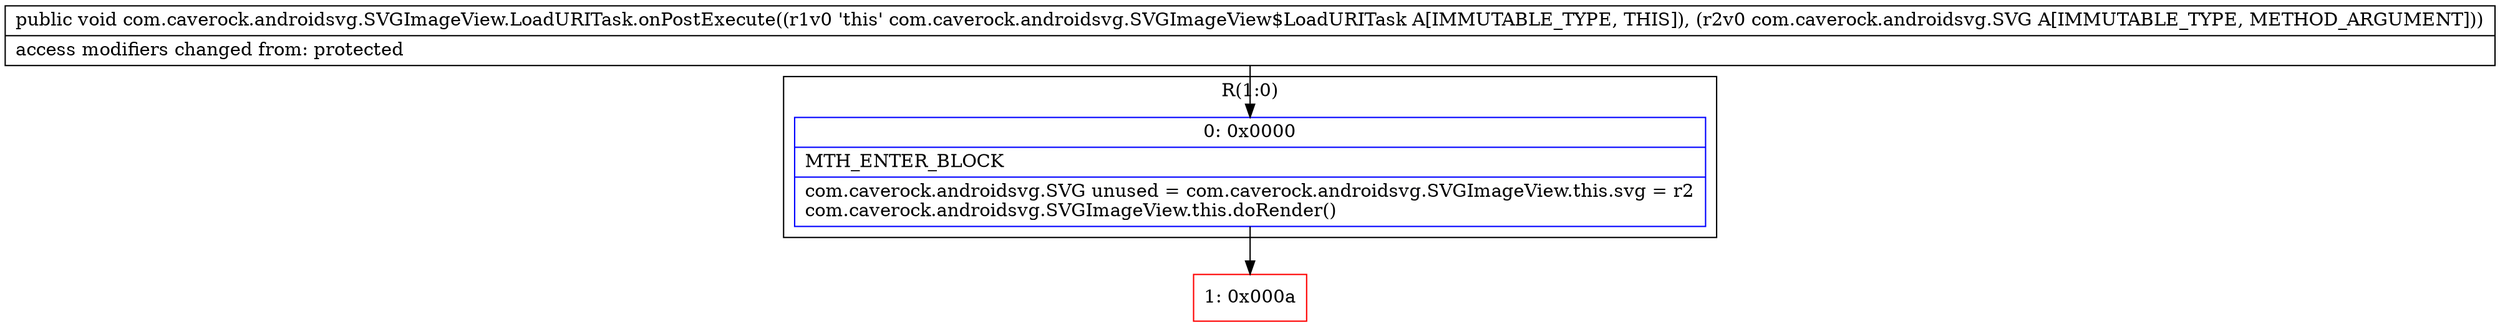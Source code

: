 digraph "CFG forcom.caverock.androidsvg.SVGImageView.LoadURITask.onPostExecute(Lcom\/caverock\/androidsvg\/SVG;)V" {
subgraph cluster_Region_628423717 {
label = "R(1:0)";
node [shape=record,color=blue];
Node_0 [shape=record,label="{0\:\ 0x0000|MTH_ENTER_BLOCK\l|com.caverock.androidsvg.SVG unused = com.caverock.androidsvg.SVGImageView.this.svg = r2\lcom.caverock.androidsvg.SVGImageView.this.doRender()\l}"];
}
Node_1 [shape=record,color=red,label="{1\:\ 0x000a}"];
MethodNode[shape=record,label="{public void com.caverock.androidsvg.SVGImageView.LoadURITask.onPostExecute((r1v0 'this' com.caverock.androidsvg.SVGImageView$LoadURITask A[IMMUTABLE_TYPE, THIS]), (r2v0 com.caverock.androidsvg.SVG A[IMMUTABLE_TYPE, METHOD_ARGUMENT]))  | access modifiers changed from: protected\l}"];
MethodNode -> Node_0;
Node_0 -> Node_1;
}

